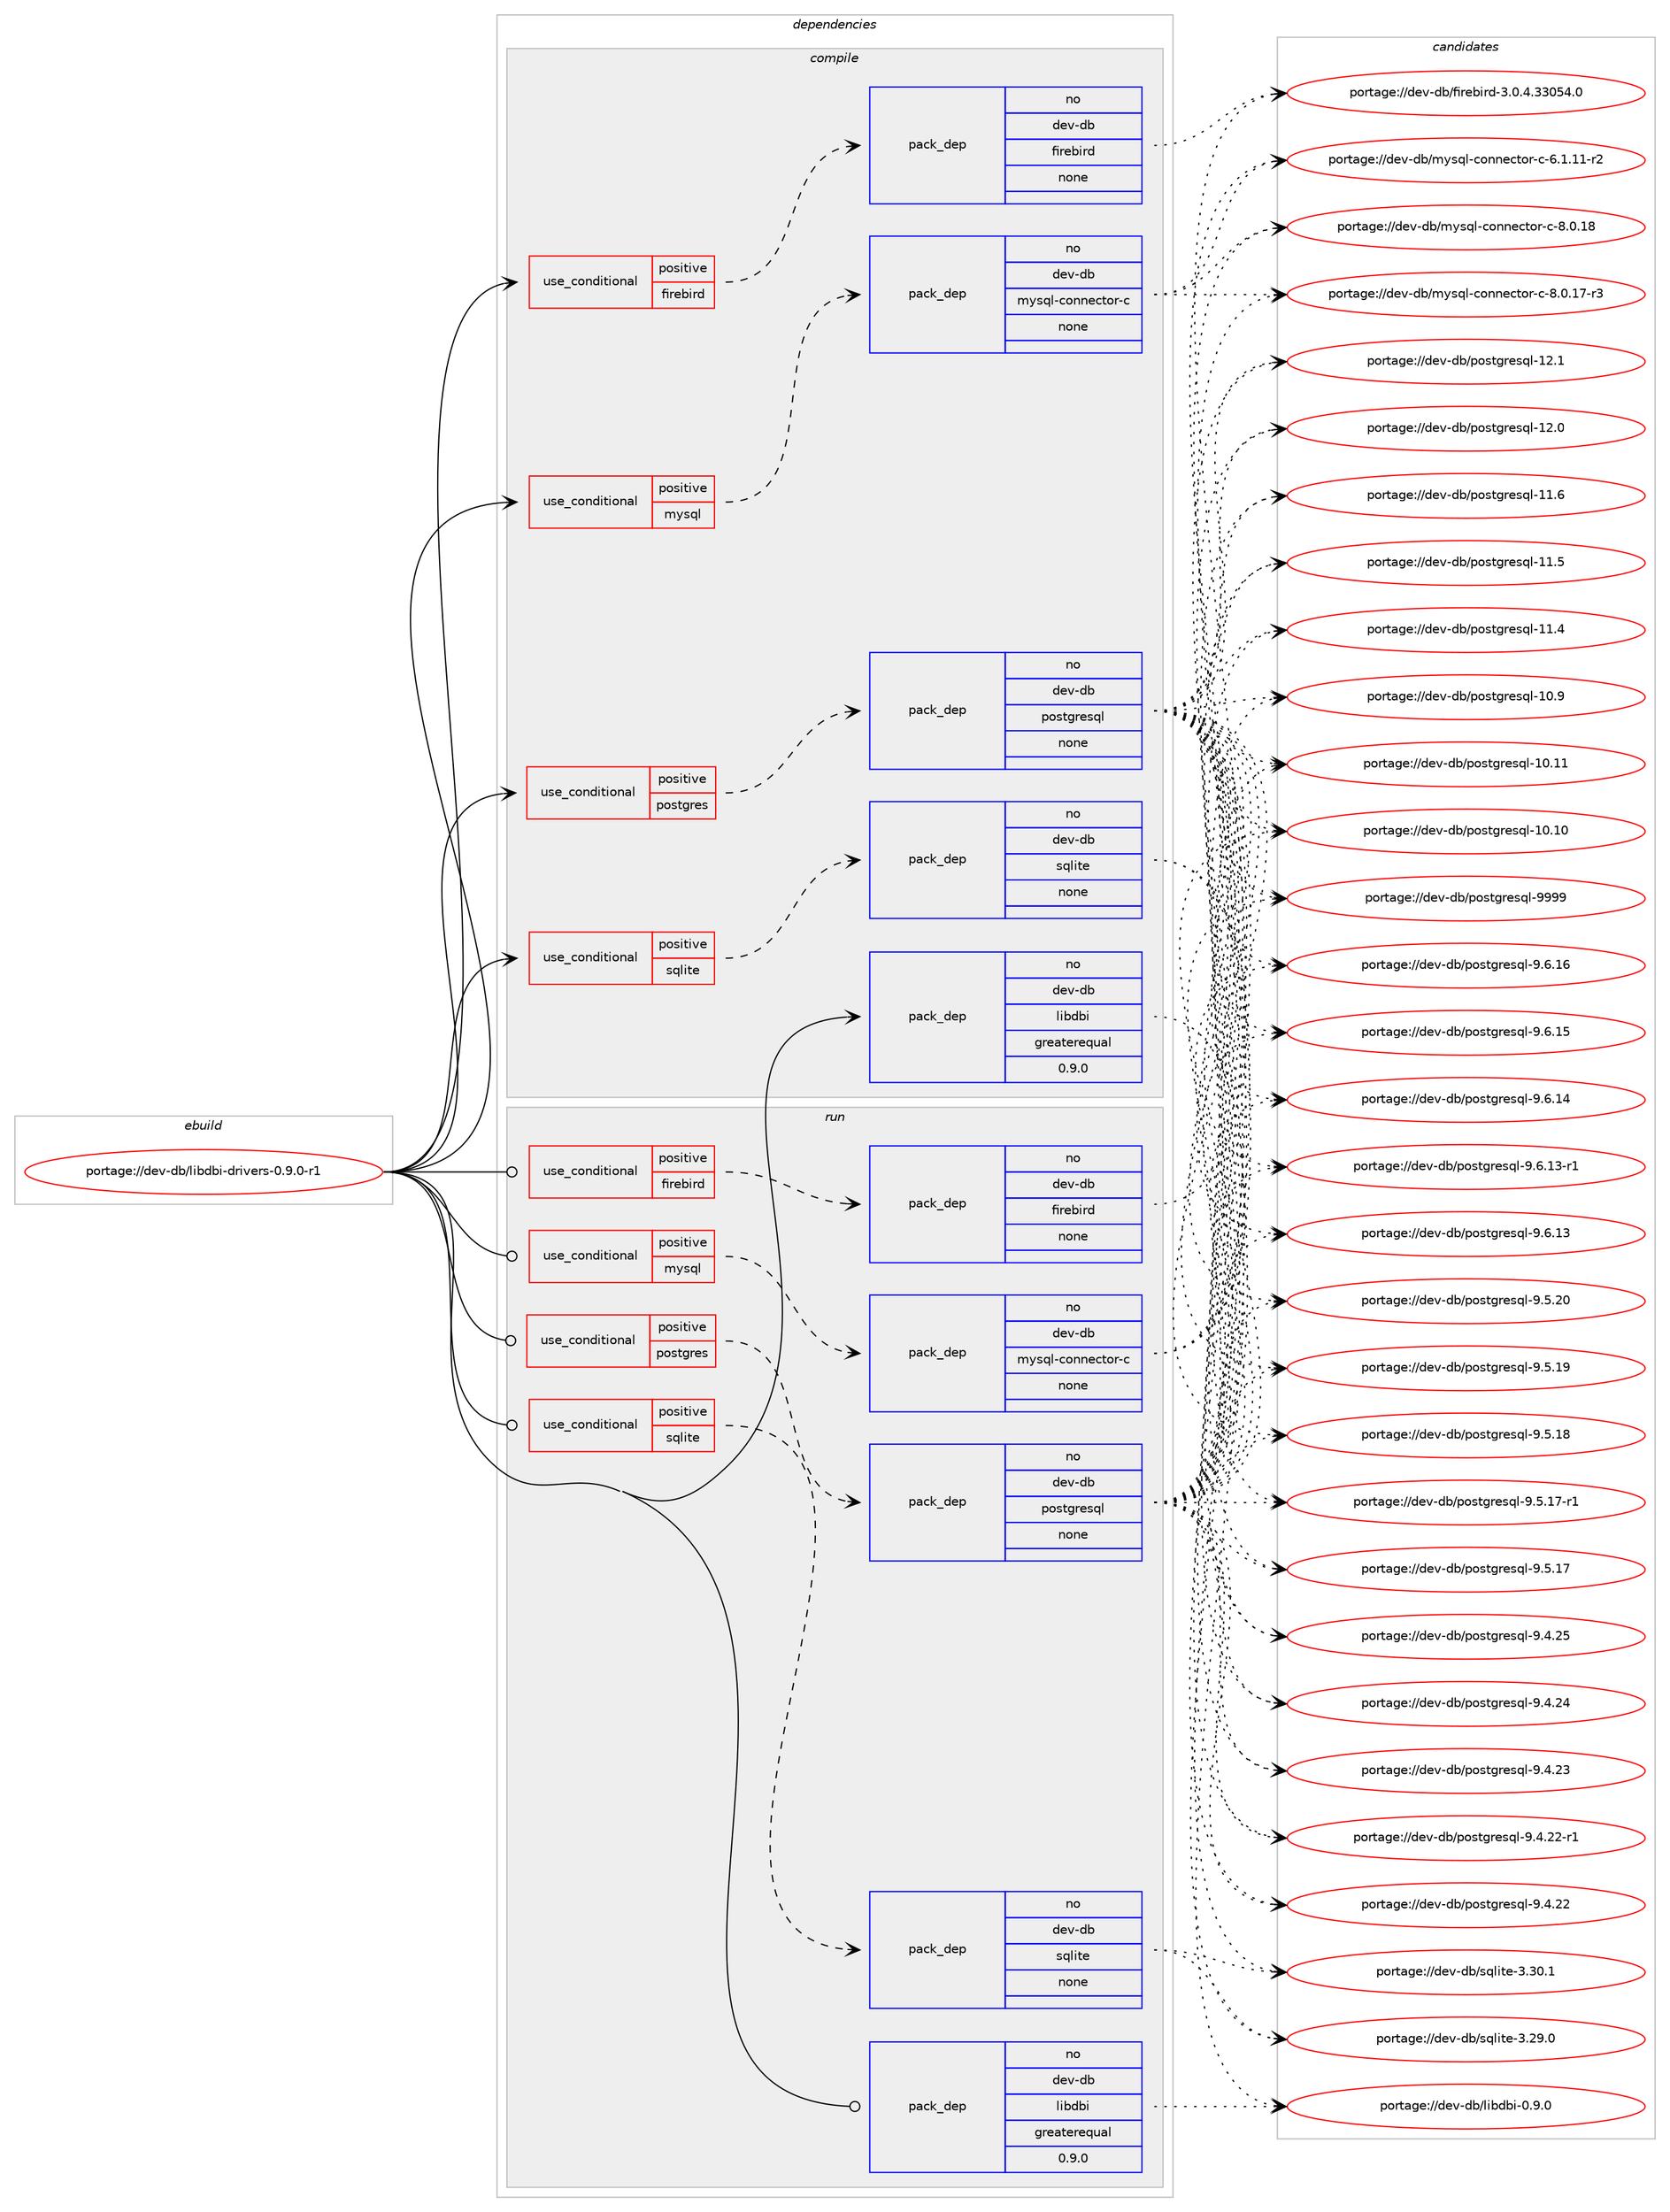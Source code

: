 digraph prolog {

# *************
# Graph options
# *************

newrank=true;
concentrate=true;
compound=true;
graph [rankdir=LR,fontname=Helvetica,fontsize=10,ranksep=1.5];#, ranksep=2.5, nodesep=0.2];
edge  [arrowhead=vee];
node  [fontname=Helvetica,fontsize=10];

# **********
# The ebuild
# **********

subgraph cluster_leftcol {
color=gray;
rank=same;
label=<<i>ebuild</i>>;
id [label="portage://dev-db/libdbi-drivers-0.9.0-r1", color=red, width=4, href="../dev-db/libdbi-drivers-0.9.0-r1.svg"];
}

# ****************
# The dependencies
# ****************

subgraph cluster_midcol {
color=gray;
label=<<i>dependencies</i>>;
subgraph cluster_compile {
fillcolor="#eeeeee";
style=filled;
label=<<i>compile</i>>;
subgraph cond138659 {
dependency584459 [label=<<TABLE BORDER="0" CELLBORDER="1" CELLSPACING="0" CELLPADDING="4"><TR><TD ROWSPAN="3" CELLPADDING="10">use_conditional</TD></TR><TR><TD>positive</TD></TR><TR><TD>firebird</TD></TR></TABLE>>, shape=none, color=red];
subgraph pack438489 {
dependency584460 [label=<<TABLE BORDER="0" CELLBORDER="1" CELLSPACING="0" CELLPADDING="4" WIDTH="220"><TR><TD ROWSPAN="6" CELLPADDING="30">pack_dep</TD></TR><TR><TD WIDTH="110">no</TD></TR><TR><TD>dev-db</TD></TR><TR><TD>firebird</TD></TR><TR><TD>none</TD></TR><TR><TD></TD></TR></TABLE>>, shape=none, color=blue];
}
dependency584459:e -> dependency584460:w [weight=20,style="dashed",arrowhead="vee"];
}
id:e -> dependency584459:w [weight=20,style="solid",arrowhead="vee"];
subgraph cond138660 {
dependency584461 [label=<<TABLE BORDER="0" CELLBORDER="1" CELLSPACING="0" CELLPADDING="4"><TR><TD ROWSPAN="3" CELLPADDING="10">use_conditional</TD></TR><TR><TD>positive</TD></TR><TR><TD>mysql</TD></TR></TABLE>>, shape=none, color=red];
subgraph pack438490 {
dependency584462 [label=<<TABLE BORDER="0" CELLBORDER="1" CELLSPACING="0" CELLPADDING="4" WIDTH="220"><TR><TD ROWSPAN="6" CELLPADDING="30">pack_dep</TD></TR><TR><TD WIDTH="110">no</TD></TR><TR><TD>dev-db</TD></TR><TR><TD>mysql-connector-c</TD></TR><TR><TD>none</TD></TR><TR><TD></TD></TR></TABLE>>, shape=none, color=blue];
}
dependency584461:e -> dependency584462:w [weight=20,style="dashed",arrowhead="vee"];
}
id:e -> dependency584461:w [weight=20,style="solid",arrowhead="vee"];
subgraph cond138661 {
dependency584463 [label=<<TABLE BORDER="0" CELLBORDER="1" CELLSPACING="0" CELLPADDING="4"><TR><TD ROWSPAN="3" CELLPADDING="10">use_conditional</TD></TR><TR><TD>positive</TD></TR><TR><TD>postgres</TD></TR></TABLE>>, shape=none, color=red];
subgraph pack438491 {
dependency584464 [label=<<TABLE BORDER="0" CELLBORDER="1" CELLSPACING="0" CELLPADDING="4" WIDTH="220"><TR><TD ROWSPAN="6" CELLPADDING="30">pack_dep</TD></TR><TR><TD WIDTH="110">no</TD></TR><TR><TD>dev-db</TD></TR><TR><TD>postgresql</TD></TR><TR><TD>none</TD></TR><TR><TD></TD></TR></TABLE>>, shape=none, color=blue];
}
dependency584463:e -> dependency584464:w [weight=20,style="dashed",arrowhead="vee"];
}
id:e -> dependency584463:w [weight=20,style="solid",arrowhead="vee"];
subgraph cond138662 {
dependency584465 [label=<<TABLE BORDER="0" CELLBORDER="1" CELLSPACING="0" CELLPADDING="4"><TR><TD ROWSPAN="3" CELLPADDING="10">use_conditional</TD></TR><TR><TD>positive</TD></TR><TR><TD>sqlite</TD></TR></TABLE>>, shape=none, color=red];
subgraph pack438492 {
dependency584466 [label=<<TABLE BORDER="0" CELLBORDER="1" CELLSPACING="0" CELLPADDING="4" WIDTH="220"><TR><TD ROWSPAN="6" CELLPADDING="30">pack_dep</TD></TR><TR><TD WIDTH="110">no</TD></TR><TR><TD>dev-db</TD></TR><TR><TD>sqlite</TD></TR><TR><TD>none</TD></TR><TR><TD></TD></TR></TABLE>>, shape=none, color=blue];
}
dependency584465:e -> dependency584466:w [weight=20,style="dashed",arrowhead="vee"];
}
id:e -> dependency584465:w [weight=20,style="solid",arrowhead="vee"];
subgraph pack438493 {
dependency584467 [label=<<TABLE BORDER="0" CELLBORDER="1" CELLSPACING="0" CELLPADDING="4" WIDTH="220"><TR><TD ROWSPAN="6" CELLPADDING="30">pack_dep</TD></TR><TR><TD WIDTH="110">no</TD></TR><TR><TD>dev-db</TD></TR><TR><TD>libdbi</TD></TR><TR><TD>greaterequal</TD></TR><TR><TD>0.9.0</TD></TR></TABLE>>, shape=none, color=blue];
}
id:e -> dependency584467:w [weight=20,style="solid",arrowhead="vee"];
}
subgraph cluster_compileandrun {
fillcolor="#eeeeee";
style=filled;
label=<<i>compile and run</i>>;
}
subgraph cluster_run {
fillcolor="#eeeeee";
style=filled;
label=<<i>run</i>>;
subgraph cond138663 {
dependency584468 [label=<<TABLE BORDER="0" CELLBORDER="1" CELLSPACING="0" CELLPADDING="4"><TR><TD ROWSPAN="3" CELLPADDING="10">use_conditional</TD></TR><TR><TD>positive</TD></TR><TR><TD>firebird</TD></TR></TABLE>>, shape=none, color=red];
subgraph pack438494 {
dependency584469 [label=<<TABLE BORDER="0" CELLBORDER="1" CELLSPACING="0" CELLPADDING="4" WIDTH="220"><TR><TD ROWSPAN="6" CELLPADDING="30">pack_dep</TD></TR><TR><TD WIDTH="110">no</TD></TR><TR><TD>dev-db</TD></TR><TR><TD>firebird</TD></TR><TR><TD>none</TD></TR><TR><TD></TD></TR></TABLE>>, shape=none, color=blue];
}
dependency584468:e -> dependency584469:w [weight=20,style="dashed",arrowhead="vee"];
}
id:e -> dependency584468:w [weight=20,style="solid",arrowhead="odot"];
subgraph cond138664 {
dependency584470 [label=<<TABLE BORDER="0" CELLBORDER="1" CELLSPACING="0" CELLPADDING="4"><TR><TD ROWSPAN="3" CELLPADDING="10">use_conditional</TD></TR><TR><TD>positive</TD></TR><TR><TD>mysql</TD></TR></TABLE>>, shape=none, color=red];
subgraph pack438495 {
dependency584471 [label=<<TABLE BORDER="0" CELLBORDER="1" CELLSPACING="0" CELLPADDING="4" WIDTH="220"><TR><TD ROWSPAN="6" CELLPADDING="30">pack_dep</TD></TR><TR><TD WIDTH="110">no</TD></TR><TR><TD>dev-db</TD></TR><TR><TD>mysql-connector-c</TD></TR><TR><TD>none</TD></TR><TR><TD></TD></TR></TABLE>>, shape=none, color=blue];
}
dependency584470:e -> dependency584471:w [weight=20,style="dashed",arrowhead="vee"];
}
id:e -> dependency584470:w [weight=20,style="solid",arrowhead="odot"];
subgraph cond138665 {
dependency584472 [label=<<TABLE BORDER="0" CELLBORDER="1" CELLSPACING="0" CELLPADDING="4"><TR><TD ROWSPAN="3" CELLPADDING="10">use_conditional</TD></TR><TR><TD>positive</TD></TR><TR><TD>postgres</TD></TR></TABLE>>, shape=none, color=red];
subgraph pack438496 {
dependency584473 [label=<<TABLE BORDER="0" CELLBORDER="1" CELLSPACING="0" CELLPADDING="4" WIDTH="220"><TR><TD ROWSPAN="6" CELLPADDING="30">pack_dep</TD></TR><TR><TD WIDTH="110">no</TD></TR><TR><TD>dev-db</TD></TR><TR><TD>postgresql</TD></TR><TR><TD>none</TD></TR><TR><TD></TD></TR></TABLE>>, shape=none, color=blue];
}
dependency584472:e -> dependency584473:w [weight=20,style="dashed",arrowhead="vee"];
}
id:e -> dependency584472:w [weight=20,style="solid",arrowhead="odot"];
subgraph cond138666 {
dependency584474 [label=<<TABLE BORDER="0" CELLBORDER="1" CELLSPACING="0" CELLPADDING="4"><TR><TD ROWSPAN="3" CELLPADDING="10">use_conditional</TD></TR><TR><TD>positive</TD></TR><TR><TD>sqlite</TD></TR></TABLE>>, shape=none, color=red];
subgraph pack438497 {
dependency584475 [label=<<TABLE BORDER="0" CELLBORDER="1" CELLSPACING="0" CELLPADDING="4" WIDTH="220"><TR><TD ROWSPAN="6" CELLPADDING="30">pack_dep</TD></TR><TR><TD WIDTH="110">no</TD></TR><TR><TD>dev-db</TD></TR><TR><TD>sqlite</TD></TR><TR><TD>none</TD></TR><TR><TD></TD></TR></TABLE>>, shape=none, color=blue];
}
dependency584474:e -> dependency584475:w [weight=20,style="dashed",arrowhead="vee"];
}
id:e -> dependency584474:w [weight=20,style="solid",arrowhead="odot"];
subgraph pack438498 {
dependency584476 [label=<<TABLE BORDER="0" CELLBORDER="1" CELLSPACING="0" CELLPADDING="4" WIDTH="220"><TR><TD ROWSPAN="6" CELLPADDING="30">pack_dep</TD></TR><TR><TD WIDTH="110">no</TD></TR><TR><TD>dev-db</TD></TR><TR><TD>libdbi</TD></TR><TR><TD>greaterequal</TD></TR><TR><TD>0.9.0</TD></TR></TABLE>>, shape=none, color=blue];
}
id:e -> dependency584476:w [weight=20,style="solid",arrowhead="odot"];
}
}

# **************
# The candidates
# **************

subgraph cluster_choices {
rank=same;
color=gray;
label=<<i>candidates</i>>;

subgraph choice438489 {
color=black;
nodesep=1;
choice100101118451009847102105114101981051141004551464846524651514853524648 [label="portage://dev-db/firebird-3.0.4.33054.0", color=red, width=4,href="../dev-db/firebird-3.0.4.33054.0.svg"];
dependency584460:e -> choice100101118451009847102105114101981051141004551464846524651514853524648:w [style=dotted,weight="100"];
}
subgraph choice438490 {
color=black;
nodesep=1;
choice100101118451009847109121115113108459911111011010199116111114459945564648464956 [label="portage://dev-db/mysql-connector-c-8.0.18", color=red, width=4,href="../dev-db/mysql-connector-c-8.0.18.svg"];
choice1001011184510098471091211151131084599111110110101991161111144599455646484649554511451 [label="portage://dev-db/mysql-connector-c-8.0.17-r3", color=red, width=4,href="../dev-db/mysql-connector-c-8.0.17-r3.svg"];
choice1001011184510098471091211151131084599111110110101991161111144599455446494649494511450 [label="portage://dev-db/mysql-connector-c-6.1.11-r2", color=red, width=4,href="../dev-db/mysql-connector-c-6.1.11-r2.svg"];
dependency584462:e -> choice100101118451009847109121115113108459911111011010199116111114459945564648464956:w [style=dotted,weight="100"];
dependency584462:e -> choice1001011184510098471091211151131084599111110110101991161111144599455646484649554511451:w [style=dotted,weight="100"];
dependency584462:e -> choice1001011184510098471091211151131084599111110110101991161111144599455446494649494511450:w [style=dotted,weight="100"];
}
subgraph choice438491 {
color=black;
nodesep=1;
choice1001011184510098471121111151161031141011151131084557575757 [label="portage://dev-db/postgresql-9999", color=red, width=4,href="../dev-db/postgresql-9999.svg"];
choice10010111845100984711211111511610311410111511310845574654464954 [label="portage://dev-db/postgresql-9.6.16", color=red, width=4,href="../dev-db/postgresql-9.6.16.svg"];
choice10010111845100984711211111511610311410111511310845574654464953 [label="portage://dev-db/postgresql-9.6.15", color=red, width=4,href="../dev-db/postgresql-9.6.15.svg"];
choice10010111845100984711211111511610311410111511310845574654464952 [label="portage://dev-db/postgresql-9.6.14", color=red, width=4,href="../dev-db/postgresql-9.6.14.svg"];
choice100101118451009847112111115116103114101115113108455746544649514511449 [label="portage://dev-db/postgresql-9.6.13-r1", color=red, width=4,href="../dev-db/postgresql-9.6.13-r1.svg"];
choice10010111845100984711211111511610311410111511310845574654464951 [label="portage://dev-db/postgresql-9.6.13", color=red, width=4,href="../dev-db/postgresql-9.6.13.svg"];
choice10010111845100984711211111511610311410111511310845574653465048 [label="portage://dev-db/postgresql-9.5.20", color=red, width=4,href="../dev-db/postgresql-9.5.20.svg"];
choice10010111845100984711211111511610311410111511310845574653464957 [label="portage://dev-db/postgresql-9.5.19", color=red, width=4,href="../dev-db/postgresql-9.5.19.svg"];
choice10010111845100984711211111511610311410111511310845574653464956 [label="portage://dev-db/postgresql-9.5.18", color=red, width=4,href="../dev-db/postgresql-9.5.18.svg"];
choice100101118451009847112111115116103114101115113108455746534649554511449 [label="portage://dev-db/postgresql-9.5.17-r1", color=red, width=4,href="../dev-db/postgresql-9.5.17-r1.svg"];
choice10010111845100984711211111511610311410111511310845574653464955 [label="portage://dev-db/postgresql-9.5.17", color=red, width=4,href="../dev-db/postgresql-9.5.17.svg"];
choice10010111845100984711211111511610311410111511310845574652465053 [label="portage://dev-db/postgresql-9.4.25", color=red, width=4,href="../dev-db/postgresql-9.4.25.svg"];
choice10010111845100984711211111511610311410111511310845574652465052 [label="portage://dev-db/postgresql-9.4.24", color=red, width=4,href="../dev-db/postgresql-9.4.24.svg"];
choice10010111845100984711211111511610311410111511310845574652465051 [label="portage://dev-db/postgresql-9.4.23", color=red, width=4,href="../dev-db/postgresql-9.4.23.svg"];
choice100101118451009847112111115116103114101115113108455746524650504511449 [label="portage://dev-db/postgresql-9.4.22-r1", color=red, width=4,href="../dev-db/postgresql-9.4.22-r1.svg"];
choice10010111845100984711211111511610311410111511310845574652465050 [label="portage://dev-db/postgresql-9.4.22", color=red, width=4,href="../dev-db/postgresql-9.4.22.svg"];
choice1001011184510098471121111151161031141011151131084549504649 [label="portage://dev-db/postgresql-12.1", color=red, width=4,href="../dev-db/postgresql-12.1.svg"];
choice1001011184510098471121111151161031141011151131084549504648 [label="portage://dev-db/postgresql-12.0", color=red, width=4,href="../dev-db/postgresql-12.0.svg"];
choice1001011184510098471121111151161031141011151131084549494654 [label="portage://dev-db/postgresql-11.6", color=red, width=4,href="../dev-db/postgresql-11.6.svg"];
choice1001011184510098471121111151161031141011151131084549494653 [label="portage://dev-db/postgresql-11.5", color=red, width=4,href="../dev-db/postgresql-11.5.svg"];
choice1001011184510098471121111151161031141011151131084549494652 [label="portage://dev-db/postgresql-11.4", color=red, width=4,href="../dev-db/postgresql-11.4.svg"];
choice1001011184510098471121111151161031141011151131084549484657 [label="portage://dev-db/postgresql-10.9", color=red, width=4,href="../dev-db/postgresql-10.9.svg"];
choice100101118451009847112111115116103114101115113108454948464949 [label="portage://dev-db/postgresql-10.11", color=red, width=4,href="../dev-db/postgresql-10.11.svg"];
choice100101118451009847112111115116103114101115113108454948464948 [label="portage://dev-db/postgresql-10.10", color=red, width=4,href="../dev-db/postgresql-10.10.svg"];
dependency584464:e -> choice1001011184510098471121111151161031141011151131084557575757:w [style=dotted,weight="100"];
dependency584464:e -> choice10010111845100984711211111511610311410111511310845574654464954:w [style=dotted,weight="100"];
dependency584464:e -> choice10010111845100984711211111511610311410111511310845574654464953:w [style=dotted,weight="100"];
dependency584464:e -> choice10010111845100984711211111511610311410111511310845574654464952:w [style=dotted,weight="100"];
dependency584464:e -> choice100101118451009847112111115116103114101115113108455746544649514511449:w [style=dotted,weight="100"];
dependency584464:e -> choice10010111845100984711211111511610311410111511310845574654464951:w [style=dotted,weight="100"];
dependency584464:e -> choice10010111845100984711211111511610311410111511310845574653465048:w [style=dotted,weight="100"];
dependency584464:e -> choice10010111845100984711211111511610311410111511310845574653464957:w [style=dotted,weight="100"];
dependency584464:e -> choice10010111845100984711211111511610311410111511310845574653464956:w [style=dotted,weight="100"];
dependency584464:e -> choice100101118451009847112111115116103114101115113108455746534649554511449:w [style=dotted,weight="100"];
dependency584464:e -> choice10010111845100984711211111511610311410111511310845574653464955:w [style=dotted,weight="100"];
dependency584464:e -> choice10010111845100984711211111511610311410111511310845574652465053:w [style=dotted,weight="100"];
dependency584464:e -> choice10010111845100984711211111511610311410111511310845574652465052:w [style=dotted,weight="100"];
dependency584464:e -> choice10010111845100984711211111511610311410111511310845574652465051:w [style=dotted,weight="100"];
dependency584464:e -> choice100101118451009847112111115116103114101115113108455746524650504511449:w [style=dotted,weight="100"];
dependency584464:e -> choice10010111845100984711211111511610311410111511310845574652465050:w [style=dotted,weight="100"];
dependency584464:e -> choice1001011184510098471121111151161031141011151131084549504649:w [style=dotted,weight="100"];
dependency584464:e -> choice1001011184510098471121111151161031141011151131084549504648:w [style=dotted,weight="100"];
dependency584464:e -> choice1001011184510098471121111151161031141011151131084549494654:w [style=dotted,weight="100"];
dependency584464:e -> choice1001011184510098471121111151161031141011151131084549494653:w [style=dotted,weight="100"];
dependency584464:e -> choice1001011184510098471121111151161031141011151131084549494652:w [style=dotted,weight="100"];
dependency584464:e -> choice1001011184510098471121111151161031141011151131084549484657:w [style=dotted,weight="100"];
dependency584464:e -> choice100101118451009847112111115116103114101115113108454948464949:w [style=dotted,weight="100"];
dependency584464:e -> choice100101118451009847112111115116103114101115113108454948464948:w [style=dotted,weight="100"];
}
subgraph choice438492 {
color=black;
nodesep=1;
choice10010111845100984711511310810511610145514651484649 [label="portage://dev-db/sqlite-3.30.1", color=red, width=4,href="../dev-db/sqlite-3.30.1.svg"];
choice10010111845100984711511310810511610145514650574648 [label="portage://dev-db/sqlite-3.29.0", color=red, width=4,href="../dev-db/sqlite-3.29.0.svg"];
dependency584466:e -> choice10010111845100984711511310810511610145514651484649:w [style=dotted,weight="100"];
dependency584466:e -> choice10010111845100984711511310810511610145514650574648:w [style=dotted,weight="100"];
}
subgraph choice438493 {
color=black;
nodesep=1;
choice1001011184510098471081059810098105454846574648 [label="portage://dev-db/libdbi-0.9.0", color=red, width=4,href="../dev-db/libdbi-0.9.0.svg"];
dependency584467:e -> choice1001011184510098471081059810098105454846574648:w [style=dotted,weight="100"];
}
subgraph choice438494 {
color=black;
nodesep=1;
choice100101118451009847102105114101981051141004551464846524651514853524648 [label="portage://dev-db/firebird-3.0.4.33054.0", color=red, width=4,href="../dev-db/firebird-3.0.4.33054.0.svg"];
dependency584469:e -> choice100101118451009847102105114101981051141004551464846524651514853524648:w [style=dotted,weight="100"];
}
subgraph choice438495 {
color=black;
nodesep=1;
choice100101118451009847109121115113108459911111011010199116111114459945564648464956 [label="portage://dev-db/mysql-connector-c-8.0.18", color=red, width=4,href="../dev-db/mysql-connector-c-8.0.18.svg"];
choice1001011184510098471091211151131084599111110110101991161111144599455646484649554511451 [label="portage://dev-db/mysql-connector-c-8.0.17-r3", color=red, width=4,href="../dev-db/mysql-connector-c-8.0.17-r3.svg"];
choice1001011184510098471091211151131084599111110110101991161111144599455446494649494511450 [label="portage://dev-db/mysql-connector-c-6.1.11-r2", color=red, width=4,href="../dev-db/mysql-connector-c-6.1.11-r2.svg"];
dependency584471:e -> choice100101118451009847109121115113108459911111011010199116111114459945564648464956:w [style=dotted,weight="100"];
dependency584471:e -> choice1001011184510098471091211151131084599111110110101991161111144599455646484649554511451:w [style=dotted,weight="100"];
dependency584471:e -> choice1001011184510098471091211151131084599111110110101991161111144599455446494649494511450:w [style=dotted,weight="100"];
}
subgraph choice438496 {
color=black;
nodesep=1;
choice1001011184510098471121111151161031141011151131084557575757 [label="portage://dev-db/postgresql-9999", color=red, width=4,href="../dev-db/postgresql-9999.svg"];
choice10010111845100984711211111511610311410111511310845574654464954 [label="portage://dev-db/postgresql-9.6.16", color=red, width=4,href="../dev-db/postgresql-9.6.16.svg"];
choice10010111845100984711211111511610311410111511310845574654464953 [label="portage://dev-db/postgresql-9.6.15", color=red, width=4,href="../dev-db/postgresql-9.6.15.svg"];
choice10010111845100984711211111511610311410111511310845574654464952 [label="portage://dev-db/postgresql-9.6.14", color=red, width=4,href="../dev-db/postgresql-9.6.14.svg"];
choice100101118451009847112111115116103114101115113108455746544649514511449 [label="portage://dev-db/postgresql-9.6.13-r1", color=red, width=4,href="../dev-db/postgresql-9.6.13-r1.svg"];
choice10010111845100984711211111511610311410111511310845574654464951 [label="portage://dev-db/postgresql-9.6.13", color=red, width=4,href="../dev-db/postgresql-9.6.13.svg"];
choice10010111845100984711211111511610311410111511310845574653465048 [label="portage://dev-db/postgresql-9.5.20", color=red, width=4,href="../dev-db/postgresql-9.5.20.svg"];
choice10010111845100984711211111511610311410111511310845574653464957 [label="portage://dev-db/postgresql-9.5.19", color=red, width=4,href="../dev-db/postgresql-9.5.19.svg"];
choice10010111845100984711211111511610311410111511310845574653464956 [label="portage://dev-db/postgresql-9.5.18", color=red, width=4,href="../dev-db/postgresql-9.5.18.svg"];
choice100101118451009847112111115116103114101115113108455746534649554511449 [label="portage://dev-db/postgresql-9.5.17-r1", color=red, width=4,href="../dev-db/postgresql-9.5.17-r1.svg"];
choice10010111845100984711211111511610311410111511310845574653464955 [label="portage://dev-db/postgresql-9.5.17", color=red, width=4,href="../dev-db/postgresql-9.5.17.svg"];
choice10010111845100984711211111511610311410111511310845574652465053 [label="portage://dev-db/postgresql-9.4.25", color=red, width=4,href="../dev-db/postgresql-9.4.25.svg"];
choice10010111845100984711211111511610311410111511310845574652465052 [label="portage://dev-db/postgresql-9.4.24", color=red, width=4,href="../dev-db/postgresql-9.4.24.svg"];
choice10010111845100984711211111511610311410111511310845574652465051 [label="portage://dev-db/postgresql-9.4.23", color=red, width=4,href="../dev-db/postgresql-9.4.23.svg"];
choice100101118451009847112111115116103114101115113108455746524650504511449 [label="portage://dev-db/postgresql-9.4.22-r1", color=red, width=4,href="../dev-db/postgresql-9.4.22-r1.svg"];
choice10010111845100984711211111511610311410111511310845574652465050 [label="portage://dev-db/postgresql-9.4.22", color=red, width=4,href="../dev-db/postgresql-9.4.22.svg"];
choice1001011184510098471121111151161031141011151131084549504649 [label="portage://dev-db/postgresql-12.1", color=red, width=4,href="../dev-db/postgresql-12.1.svg"];
choice1001011184510098471121111151161031141011151131084549504648 [label="portage://dev-db/postgresql-12.0", color=red, width=4,href="../dev-db/postgresql-12.0.svg"];
choice1001011184510098471121111151161031141011151131084549494654 [label="portage://dev-db/postgresql-11.6", color=red, width=4,href="../dev-db/postgresql-11.6.svg"];
choice1001011184510098471121111151161031141011151131084549494653 [label="portage://dev-db/postgresql-11.5", color=red, width=4,href="../dev-db/postgresql-11.5.svg"];
choice1001011184510098471121111151161031141011151131084549494652 [label="portage://dev-db/postgresql-11.4", color=red, width=4,href="../dev-db/postgresql-11.4.svg"];
choice1001011184510098471121111151161031141011151131084549484657 [label="portage://dev-db/postgresql-10.9", color=red, width=4,href="../dev-db/postgresql-10.9.svg"];
choice100101118451009847112111115116103114101115113108454948464949 [label="portage://dev-db/postgresql-10.11", color=red, width=4,href="../dev-db/postgresql-10.11.svg"];
choice100101118451009847112111115116103114101115113108454948464948 [label="portage://dev-db/postgresql-10.10", color=red, width=4,href="../dev-db/postgresql-10.10.svg"];
dependency584473:e -> choice1001011184510098471121111151161031141011151131084557575757:w [style=dotted,weight="100"];
dependency584473:e -> choice10010111845100984711211111511610311410111511310845574654464954:w [style=dotted,weight="100"];
dependency584473:e -> choice10010111845100984711211111511610311410111511310845574654464953:w [style=dotted,weight="100"];
dependency584473:e -> choice10010111845100984711211111511610311410111511310845574654464952:w [style=dotted,weight="100"];
dependency584473:e -> choice100101118451009847112111115116103114101115113108455746544649514511449:w [style=dotted,weight="100"];
dependency584473:e -> choice10010111845100984711211111511610311410111511310845574654464951:w [style=dotted,weight="100"];
dependency584473:e -> choice10010111845100984711211111511610311410111511310845574653465048:w [style=dotted,weight="100"];
dependency584473:e -> choice10010111845100984711211111511610311410111511310845574653464957:w [style=dotted,weight="100"];
dependency584473:e -> choice10010111845100984711211111511610311410111511310845574653464956:w [style=dotted,weight="100"];
dependency584473:e -> choice100101118451009847112111115116103114101115113108455746534649554511449:w [style=dotted,weight="100"];
dependency584473:e -> choice10010111845100984711211111511610311410111511310845574653464955:w [style=dotted,weight="100"];
dependency584473:e -> choice10010111845100984711211111511610311410111511310845574652465053:w [style=dotted,weight="100"];
dependency584473:e -> choice10010111845100984711211111511610311410111511310845574652465052:w [style=dotted,weight="100"];
dependency584473:e -> choice10010111845100984711211111511610311410111511310845574652465051:w [style=dotted,weight="100"];
dependency584473:e -> choice100101118451009847112111115116103114101115113108455746524650504511449:w [style=dotted,weight="100"];
dependency584473:e -> choice10010111845100984711211111511610311410111511310845574652465050:w [style=dotted,weight="100"];
dependency584473:e -> choice1001011184510098471121111151161031141011151131084549504649:w [style=dotted,weight="100"];
dependency584473:e -> choice1001011184510098471121111151161031141011151131084549504648:w [style=dotted,weight="100"];
dependency584473:e -> choice1001011184510098471121111151161031141011151131084549494654:w [style=dotted,weight="100"];
dependency584473:e -> choice1001011184510098471121111151161031141011151131084549494653:w [style=dotted,weight="100"];
dependency584473:e -> choice1001011184510098471121111151161031141011151131084549494652:w [style=dotted,weight="100"];
dependency584473:e -> choice1001011184510098471121111151161031141011151131084549484657:w [style=dotted,weight="100"];
dependency584473:e -> choice100101118451009847112111115116103114101115113108454948464949:w [style=dotted,weight="100"];
dependency584473:e -> choice100101118451009847112111115116103114101115113108454948464948:w [style=dotted,weight="100"];
}
subgraph choice438497 {
color=black;
nodesep=1;
choice10010111845100984711511310810511610145514651484649 [label="portage://dev-db/sqlite-3.30.1", color=red, width=4,href="../dev-db/sqlite-3.30.1.svg"];
choice10010111845100984711511310810511610145514650574648 [label="portage://dev-db/sqlite-3.29.0", color=red, width=4,href="../dev-db/sqlite-3.29.0.svg"];
dependency584475:e -> choice10010111845100984711511310810511610145514651484649:w [style=dotted,weight="100"];
dependency584475:e -> choice10010111845100984711511310810511610145514650574648:w [style=dotted,weight="100"];
}
subgraph choice438498 {
color=black;
nodesep=1;
choice1001011184510098471081059810098105454846574648 [label="portage://dev-db/libdbi-0.9.0", color=red, width=4,href="../dev-db/libdbi-0.9.0.svg"];
dependency584476:e -> choice1001011184510098471081059810098105454846574648:w [style=dotted,weight="100"];
}
}

}
